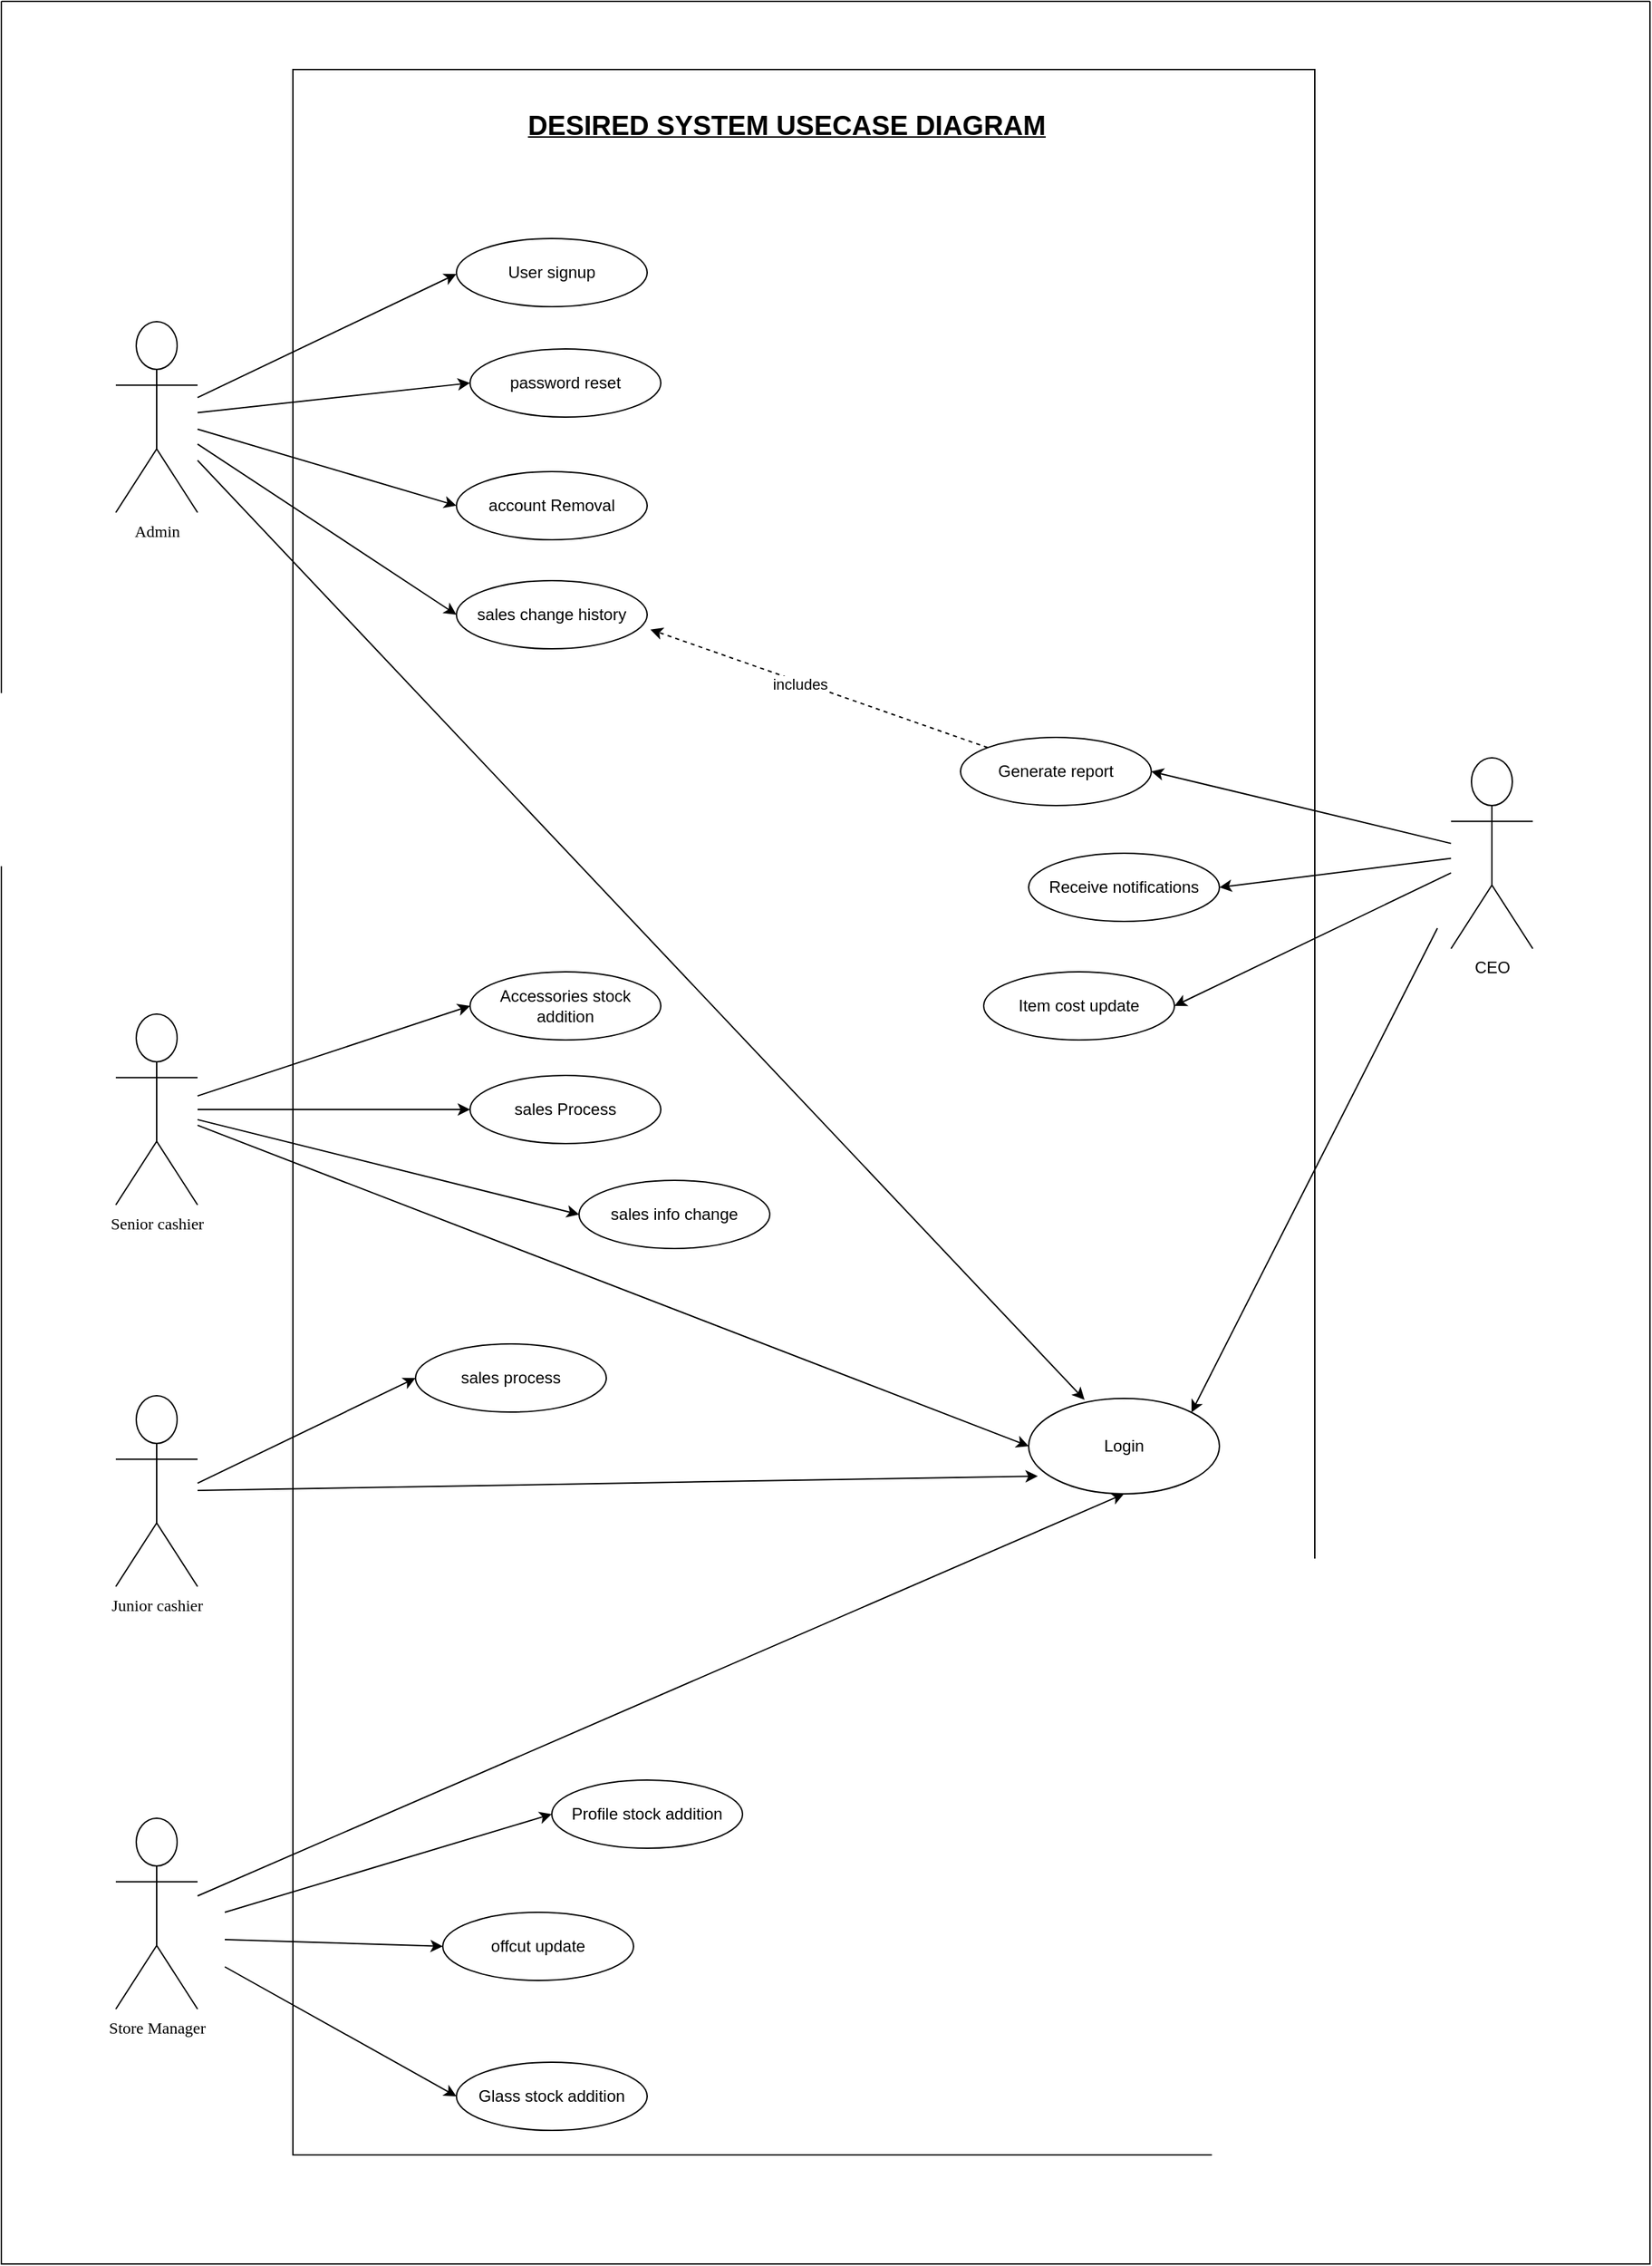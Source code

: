 <mxfile version="27.0.9">
  <diagram name="Page-1" id="VXt8fiLkql6vQPdmDzjx">
    <mxGraphModel dx="1895" dy="1138" grid="1" gridSize="10" guides="1" tooltips="1" connect="1" arrows="1" fold="1" page="1" pageScale="1" pageWidth="827" pageHeight="1169" math="0" shadow="0">
      <root>
        <mxCell id="0" />
        <mxCell id="1" parent="0" />
        <mxCell id="5NL7QlHECYNH-mmKkx0O-56" value="" style="rounded=0;whiteSpace=wrap;html=1;" parent="1" vertex="1">
          <mxGeometry x="404" y="90" width="750" height="1530" as="geometry" />
        </mxCell>
        <mxCell id="5NL7QlHECYNH-mmKkx0O-45" style="edgeStyle=none;rounded=0;orthogonalLoop=1;jettySize=auto;html=1;entryX=0;entryY=0.5;entryDx=0;entryDy=0;" parent="1" source="5NL7QlHECYNH-mmKkx0O-1" edge="1">
          <mxGeometry relative="1" as="geometry">
            <mxPoint x="524" y="240" as="targetPoint" />
          </mxGeometry>
        </mxCell>
        <mxCell id="5NL7QlHECYNH-mmKkx0O-46" style="edgeStyle=none;rounded=0;orthogonalLoop=1;jettySize=auto;html=1;entryX=0;entryY=0.5;entryDx=0;entryDy=0;" parent="1" source="5NL7QlHECYNH-mmKkx0O-1" target="5NL7QlHECYNH-mmKkx0O-5" edge="1">
          <mxGeometry relative="1" as="geometry" />
        </mxCell>
        <mxCell id="5NL7QlHECYNH-mmKkx0O-47" style="edgeStyle=none;rounded=0;orthogonalLoop=1;jettySize=auto;html=1;entryX=0;entryY=0.5;entryDx=0;entryDy=0;" parent="1" source="5NL7QlHECYNH-mmKkx0O-1" target="5NL7QlHECYNH-mmKkx0O-7" edge="1">
          <mxGeometry relative="1" as="geometry" />
        </mxCell>
        <mxCell id="5NL7QlHECYNH-mmKkx0O-48" style="edgeStyle=none;rounded=0;orthogonalLoop=1;jettySize=auto;html=1;entryX=0;entryY=0.5;entryDx=0;entryDy=0;" parent="1" source="5NL7QlHECYNH-mmKkx0O-1" target="5NL7QlHECYNH-mmKkx0O-8" edge="1">
          <mxGeometry relative="1" as="geometry" />
        </mxCell>
        <object label="Admin" id="5NL7QlHECYNH-mmKkx0O-1">
          <mxCell style="shape=umlActor;verticalLabelPosition=bottom;verticalAlign=top;html=1;fontFamily=Comic Sans MS;labelPosition=center;align=center;" parent="1" vertex="1">
            <mxGeometry x="274" y="275" width="60" height="140" as="geometry" />
          </mxCell>
        </object>
        <mxCell id="5NL7QlHECYNH-mmKkx0O-5" value="password reset" style="ellipse;whiteSpace=wrap;html=1;" parent="1" vertex="1">
          <mxGeometry x="534" y="295" width="140" height="50" as="geometry" />
        </mxCell>
        <mxCell id="5NL7QlHECYNH-mmKkx0O-6" value="User signup" style="ellipse;whiteSpace=wrap;html=1;" parent="1" vertex="1">
          <mxGeometry x="524" y="214" width="140" height="50" as="geometry" />
        </mxCell>
        <mxCell id="5NL7QlHECYNH-mmKkx0O-7" value="account Removal" style="ellipse;whiteSpace=wrap;html=1;" parent="1" vertex="1">
          <mxGeometry x="524" y="385" width="140" height="50" as="geometry" />
        </mxCell>
        <mxCell id="5NL7QlHECYNH-mmKkx0O-8" value="sales change history" style="ellipse;whiteSpace=wrap;html=1;" parent="1" vertex="1">
          <mxGeometry x="524" y="465" width="140" height="50" as="geometry" />
        </mxCell>
        <mxCell id="5NL7QlHECYNH-mmKkx0O-49" style="edgeStyle=none;rounded=0;orthogonalLoop=1;jettySize=auto;html=1;entryX=0;entryY=0.5;entryDx=0;entryDy=0;" parent="1" source="5NL7QlHECYNH-mmKkx0O-17" target="5NL7QlHECYNH-mmKkx0O-19" edge="1">
          <mxGeometry relative="1" as="geometry" />
        </mxCell>
        <mxCell id="5NL7QlHECYNH-mmKkx0O-50" style="edgeStyle=none;rounded=0;orthogonalLoop=1;jettySize=auto;html=1;entryX=0;entryY=0.5;entryDx=0;entryDy=0;" parent="1" source="5NL7QlHECYNH-mmKkx0O-17" target="5NL7QlHECYNH-mmKkx0O-18" edge="1">
          <mxGeometry relative="1" as="geometry" />
        </mxCell>
        <mxCell id="5NL7QlHECYNH-mmKkx0O-51" style="edgeStyle=none;rounded=0;orthogonalLoop=1;jettySize=auto;html=1;entryX=0;entryY=0.5;entryDx=0;entryDy=0;" parent="1" source="5NL7QlHECYNH-mmKkx0O-17" target="5NL7QlHECYNH-mmKkx0O-20" edge="1">
          <mxGeometry relative="1" as="geometry" />
        </mxCell>
        <mxCell id="5NL7QlHECYNH-mmKkx0O-52" style="edgeStyle=none;rounded=0;orthogonalLoop=1;jettySize=auto;html=1;entryX=0;entryY=0.5;entryDx=0;entryDy=0;" parent="1" source="5NL7QlHECYNH-mmKkx0O-17" target="5NL7QlHECYNH-mmKkx0O-41" edge="1">
          <mxGeometry relative="1" as="geometry" />
        </mxCell>
        <object label="Senior cashier" id="5NL7QlHECYNH-mmKkx0O-17">
          <mxCell style="shape=umlActor;verticalLabelPosition=bottom;verticalAlign=top;html=1;fontFamily=Comic Sans MS;labelPosition=center;align=center;" parent="1" vertex="1">
            <mxGeometry x="274" y="783" width="60" height="140" as="geometry" />
          </mxCell>
        </object>
        <mxCell id="5NL7QlHECYNH-mmKkx0O-18" value="sales Process" style="ellipse;whiteSpace=wrap;html=1;" parent="1" vertex="1">
          <mxGeometry x="534" y="828" width="140" height="50" as="geometry" />
        </mxCell>
        <mxCell id="5NL7QlHECYNH-mmKkx0O-19" value="Accessories stock addition" style="ellipse;whiteSpace=wrap;html=1;" parent="1" vertex="1">
          <mxGeometry x="534" y="752" width="140" height="50" as="geometry" />
        </mxCell>
        <mxCell id="5NL7QlHECYNH-mmKkx0O-20" value="sales info change" style="ellipse;whiteSpace=wrap;html=1;" parent="1" vertex="1">
          <mxGeometry x="614" y="905" width="140" height="50" as="geometry" />
        </mxCell>
        <mxCell id="5NL7QlHECYNH-mmKkx0O-24" style="edgeStyle=none;rounded=0;orthogonalLoop=1;jettySize=auto;html=1;entryX=0;entryY=0.5;entryDx=0;entryDy=0;" parent="1" target="5NL7QlHECYNH-mmKkx0O-23" edge="1">
          <mxGeometry relative="1" as="geometry">
            <mxPoint x="334" y="1127.227" as="sourcePoint" />
          </mxGeometry>
        </mxCell>
        <object label="Junior cashier" id="5NL7QlHECYNH-mmKkx0O-22">
          <mxCell style="shape=umlActor;verticalLabelPosition=bottom;verticalAlign=top;html=1;fontFamily=Comic Sans MS;labelPosition=center;align=center;" parent="1" vertex="1">
            <mxGeometry x="274" y="1063" width="60" height="140" as="geometry" />
          </mxCell>
        </object>
        <mxCell id="5NL7QlHECYNH-mmKkx0O-23" value="sales process" style="ellipse;whiteSpace=wrap;html=1;" parent="1" vertex="1">
          <mxGeometry x="494" y="1025" width="140" height="50" as="geometry" />
        </mxCell>
        <mxCell id="5NL7QlHECYNH-mmKkx0O-26" value="" style="rounded=0;orthogonalLoop=1;jettySize=auto;html=1;entryX=0;entryY=0.5;entryDx=0;entryDy=0;" parent="1" target="5NL7QlHECYNH-mmKkx0O-31" edge="1">
          <mxGeometry relative="1" as="geometry">
            <mxPoint x="354" y="1442" as="sourcePoint" />
          </mxGeometry>
        </mxCell>
        <mxCell id="5NL7QlHECYNH-mmKkx0O-27" style="edgeStyle=none;rounded=0;orthogonalLoop=1;jettySize=auto;html=1;entryX=0;entryY=0.5;entryDx=0;entryDy=0;" parent="1" target="5NL7QlHECYNH-mmKkx0O-30" edge="1">
          <mxGeometry relative="1" as="geometry">
            <mxPoint x="354" y="1462" as="sourcePoint" />
          </mxGeometry>
        </mxCell>
        <mxCell id="5NL7QlHECYNH-mmKkx0O-28" style="edgeStyle=none;rounded=0;orthogonalLoop=1;jettySize=auto;html=1;entryX=0;entryY=0.5;entryDx=0;entryDy=0;" parent="1" target="5NL7QlHECYNH-mmKkx0O-32" edge="1">
          <mxGeometry relative="1" as="geometry">
            <mxPoint x="354" y="1482" as="sourcePoint" />
          </mxGeometry>
        </mxCell>
        <mxCell id="5NL7QlHECYNH-mmKkx0O-53" style="edgeStyle=none;rounded=0;orthogonalLoop=1;jettySize=auto;html=1;entryX=0.5;entryY=1;entryDx=0;entryDy=0;" parent="1" source="5NL7QlHECYNH-mmKkx0O-29" target="5NL7QlHECYNH-mmKkx0O-41" edge="1">
          <mxGeometry relative="1" as="geometry" />
        </mxCell>
        <object label="Store Manager" id="5NL7QlHECYNH-mmKkx0O-29">
          <mxCell style="shape=umlActor;verticalLabelPosition=bottom;verticalAlign=top;html=1;fontFamily=Comic Sans MS;labelPosition=center;align=center;" parent="1" vertex="1">
            <mxGeometry x="274" y="1373" width="60" height="140" as="geometry" />
          </mxCell>
        </object>
        <mxCell id="5NL7QlHECYNH-mmKkx0O-30" value="offcut update" style="ellipse;whiteSpace=wrap;html=1;" parent="1" vertex="1">
          <mxGeometry x="514" y="1442" width="140" height="50" as="geometry" />
        </mxCell>
        <mxCell id="5NL7QlHECYNH-mmKkx0O-31" value="Profile stock addition" style="ellipse;whiteSpace=wrap;html=1;" parent="1" vertex="1">
          <mxGeometry x="594" y="1345" width="140" height="50" as="geometry" />
        </mxCell>
        <mxCell id="5NL7QlHECYNH-mmKkx0O-32" value="Glass stock addition" style="ellipse;whiteSpace=wrap;html=1;" parent="1" vertex="1">
          <mxGeometry x="524" y="1552" width="140" height="50" as="geometry" />
        </mxCell>
        <mxCell id="5NL7QlHECYNH-mmKkx0O-39" style="edgeStyle=none;rounded=0;orthogonalLoop=1;jettySize=auto;html=1;entryX=1;entryY=0.5;entryDx=0;entryDy=0;" parent="1" source="5NL7QlHECYNH-mmKkx0O-33" target="5NL7QlHECYNH-mmKkx0O-34" edge="1">
          <mxGeometry relative="1" as="geometry" />
        </mxCell>
        <mxCell id="5NL7QlHECYNH-mmKkx0O-40" style="edgeStyle=none;rounded=0;orthogonalLoop=1;jettySize=auto;html=1;entryX=1;entryY=0.5;entryDx=0;entryDy=0;" parent="1" source="5NL7QlHECYNH-mmKkx0O-33" target="5NL7QlHECYNH-mmKkx0O-35" edge="1">
          <mxGeometry relative="1" as="geometry" />
        </mxCell>
        <mxCell id="5NL7QlHECYNH-mmKkx0O-43" style="edgeStyle=none;rounded=0;orthogonalLoop=1;jettySize=auto;html=1;entryX=1;entryY=0;entryDx=0;entryDy=0;" parent="1" target="5NL7QlHECYNH-mmKkx0O-41" edge="1">
          <mxGeometry relative="1" as="geometry">
            <mxPoint x="1244" y="720" as="sourcePoint" />
          </mxGeometry>
        </mxCell>
        <mxCell id="SNa4xFKDC14BgRXWy763-2" style="rounded=0;orthogonalLoop=1;jettySize=auto;html=1;entryX=1;entryY=0.5;entryDx=0;entryDy=0;" edge="1" parent="1" source="5NL7QlHECYNH-mmKkx0O-33" target="SNa4xFKDC14BgRXWy763-1">
          <mxGeometry relative="1" as="geometry" />
        </mxCell>
        <mxCell id="5NL7QlHECYNH-mmKkx0O-33" value="CEO" style="shape=umlActor;verticalLabelPosition=bottom;verticalAlign=top;html=1;" parent="1" vertex="1">
          <mxGeometry x="1254" y="595" width="60" height="140" as="geometry" />
        </mxCell>
        <mxCell id="5NL7QlHECYNH-mmKkx0O-34" value="Generate report" style="ellipse;whiteSpace=wrap;html=1;" parent="1" vertex="1">
          <mxGeometry x="894" y="580" width="140" height="50" as="geometry" />
        </mxCell>
        <mxCell id="5NL7QlHECYNH-mmKkx0O-35" value="Receive notifications" style="ellipse;whiteSpace=wrap;html=1;" parent="1" vertex="1">
          <mxGeometry x="944" y="665" width="140" height="50" as="geometry" />
        </mxCell>
        <mxCell id="5NL7QlHECYNH-mmKkx0O-36" style="edgeStyle=none;rounded=0;orthogonalLoop=1;jettySize=auto;html=1;entryX=1.017;entryY=0.717;entryDx=0;entryDy=0;entryPerimeter=0;dashed=1;" parent="1" source="5NL7QlHECYNH-mmKkx0O-34" target="5NL7QlHECYNH-mmKkx0O-8" edge="1">
          <mxGeometry relative="1" as="geometry" />
        </mxCell>
        <mxCell id="5NL7QlHECYNH-mmKkx0O-37" value="includes" style="edgeLabel;html=1;align=center;verticalAlign=middle;resizable=0;points=[];" parent="5NL7QlHECYNH-mmKkx0O-36" vertex="1" connectable="0">
          <mxGeometry x="0.109" y="1" relative="1" as="geometry">
            <mxPoint x="-1" as="offset" />
          </mxGeometry>
        </mxCell>
        <mxCell id="5NL7QlHECYNH-mmKkx0O-41" value="Login" style="ellipse;whiteSpace=wrap;html=1;" parent="1" vertex="1">
          <mxGeometry x="944" y="1065" width="140" height="70" as="geometry" />
        </mxCell>
        <mxCell id="5NL7QlHECYNH-mmKkx0O-44" style="edgeStyle=none;rounded=0;orthogonalLoop=1;jettySize=auto;html=1;entryX=0.293;entryY=0.014;entryDx=0;entryDy=0;entryPerimeter=0;" parent="1" source="5NL7QlHECYNH-mmKkx0O-1" target="5NL7QlHECYNH-mmKkx0O-41" edge="1">
          <mxGeometry relative="1" as="geometry" />
        </mxCell>
        <mxCell id="5NL7QlHECYNH-mmKkx0O-54" style="edgeStyle=none;rounded=0;orthogonalLoop=1;jettySize=auto;html=1;entryX=0.048;entryY=0.814;entryDx=0;entryDy=0;entryPerimeter=0;" parent="1" source="5NL7QlHECYNH-mmKkx0O-22" target="5NL7QlHECYNH-mmKkx0O-41" edge="1">
          <mxGeometry relative="1" as="geometry" />
        </mxCell>
        <mxCell id="SNa4xFKDC14BgRXWy763-1" value="Item cost update" style="ellipse;whiteSpace=wrap;html=1;" vertex="1" parent="1">
          <mxGeometry x="911" y="752" width="140" height="50" as="geometry" />
        </mxCell>
        <mxCell id="SNa4xFKDC14BgRXWy763-3" value="&lt;b&gt;&lt;u&gt;&lt;font style=&quot;font-size: 20px;&quot;&gt;DESIRED SYSTEM USECASE DIAGRAM&lt;/font&gt;&lt;/u&gt;&lt;/b&gt;" style="text;html=1;align=center;verticalAlign=middle;resizable=0;points=[];autosize=1;strokeColor=none;fillColor=none;" vertex="1" parent="1">
          <mxGeometry x="566" y="110" width="400" height="40" as="geometry" />
        </mxCell>
        <mxCell id="SNa4xFKDC14BgRXWy763-6" value="" style="swimlane;startSize=0;" vertex="1" parent="1">
          <mxGeometry x="190" y="40" width="1210" height="1660" as="geometry" />
        </mxCell>
      </root>
    </mxGraphModel>
  </diagram>
</mxfile>
